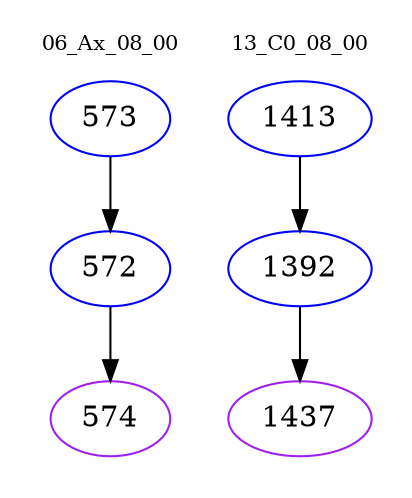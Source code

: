 digraph{
subgraph cluster_0 {
color = white
label = "06_Ax_08_00";
fontsize=10;
T0_573 [label="573", color="blue"]
T0_573 -> T0_572 [color="black"]
T0_572 [label="572", color="blue"]
T0_572 -> T0_574 [color="black"]
T0_574 [label="574", color="purple"]
}
subgraph cluster_1 {
color = white
label = "13_C0_08_00";
fontsize=10;
T1_1413 [label="1413", color="blue"]
T1_1413 -> T1_1392 [color="black"]
T1_1392 [label="1392", color="blue"]
T1_1392 -> T1_1437 [color="black"]
T1_1437 [label="1437", color="purple"]
}
}
